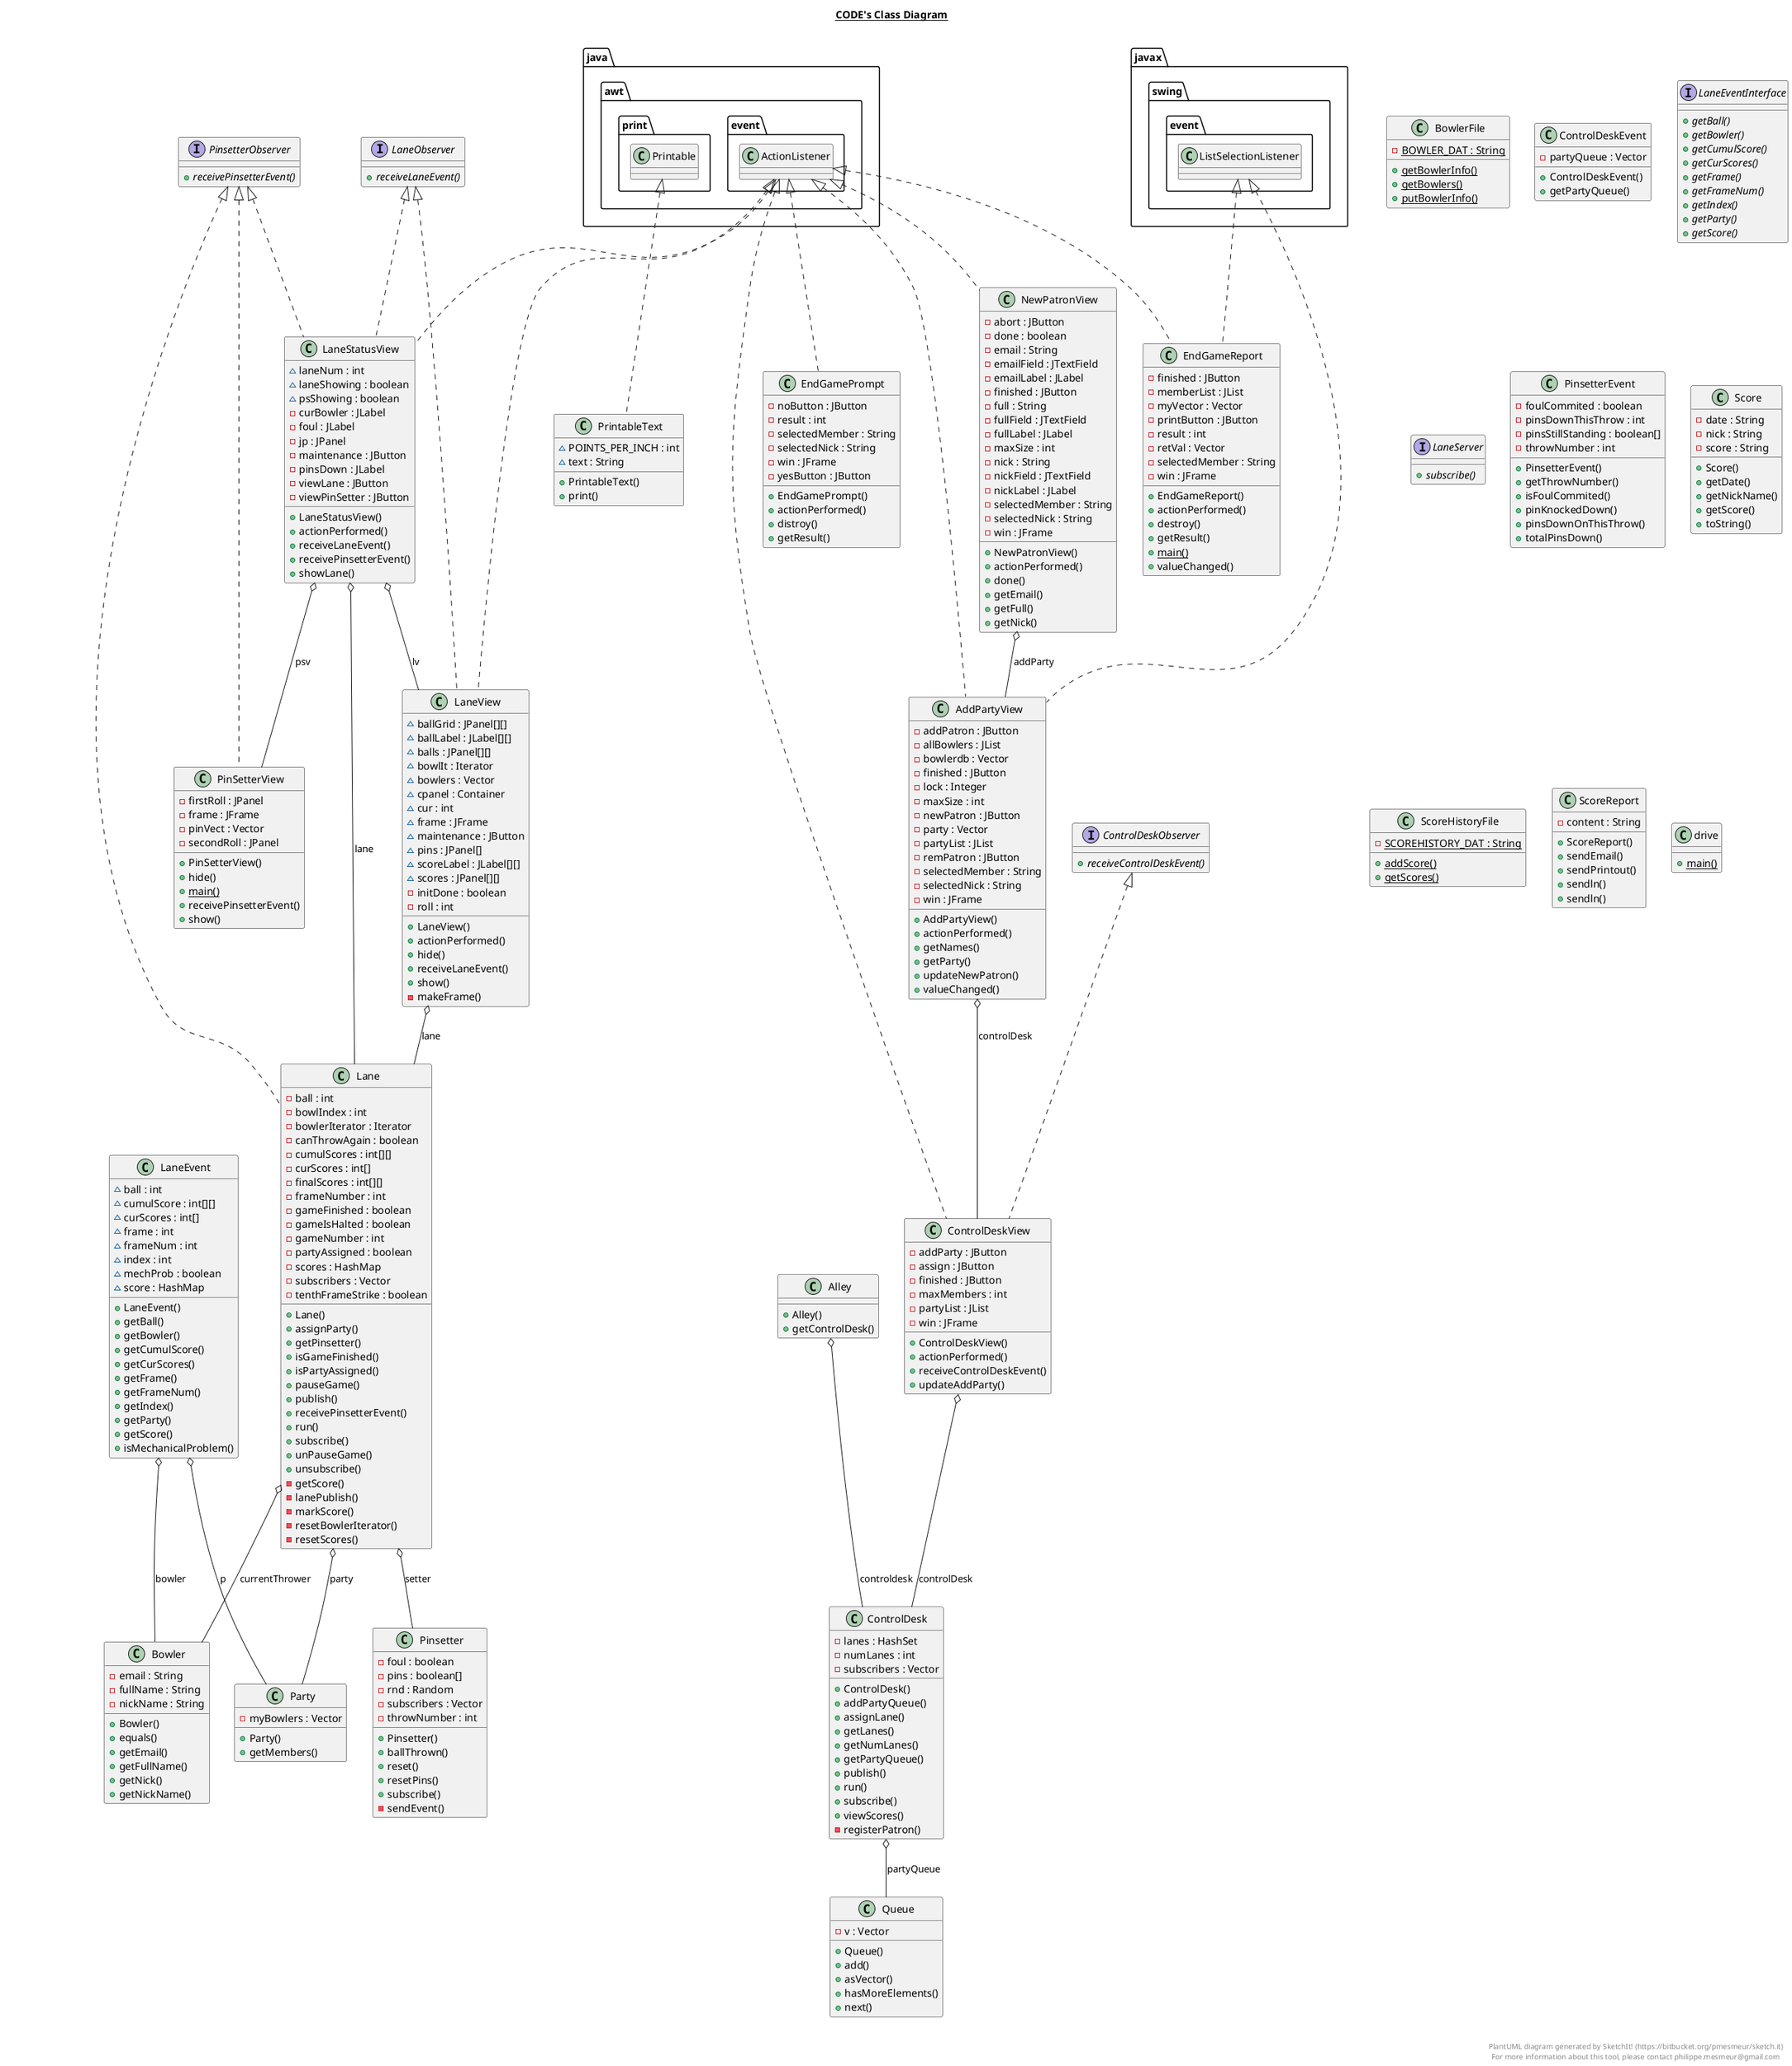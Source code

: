 @startuml

title __CODE's Class Diagram__\n

    class AddPartyView {
        - addPatron : JButton
        - allBowlers : JList
        - bowlerdb : Vector
        - finished : JButton
        - lock : Integer
        - maxSize : int
        - newPatron : JButton
        - party : Vector
        - partyList : JList
        - remPatron : JButton
        - selectedMember : String
        - selectedNick : String
        - win : JFrame
        + AddPartyView()
        + actionPerformed()
        + getNames()
        + getParty()
        + updateNewPatron()
        + valueChanged()
    }

    class Alley {
        + Alley()
        + getControlDesk()
    }

    class Bowler {
        - email : String
        - fullName : String
        - nickName : String
        + Bowler()
        + equals()
        + getEmail()
        + getFullName()
        + getNick()
        + getNickName()
    }

    class BowlerFile {
        {static} - BOWLER_DAT : String
        {static} + getBowlerInfo()
        {static} + getBowlers()
        {static} + putBowlerInfo()
    }

    class ControlDesk {
        - lanes : HashSet
        - numLanes : int
        - subscribers : Vector
        + ControlDesk()
        + addPartyQueue()
        + assignLane()
        + getLanes()
        + getNumLanes()
        + getPartyQueue()
        + publish()
        + run()
        + subscribe()
        + viewScores()
        - registerPatron()
    }


    class ControlDeskEvent {
        - partyQueue : Vector
        + ControlDeskEvent()
        + getPartyQueue()
    }


    interface ControlDeskObserver {
        {abstract} + receiveControlDeskEvent()
    }


    class ControlDeskView {
        - addParty : JButton
        - assign : JButton
        - finished : JButton
        - maxMembers : int
        - partyList : JList
        - win : JFrame
        + ControlDeskView()
        + actionPerformed()
        + receiveControlDeskEvent()
        + updateAddParty()
    }


    class EndGamePrompt {
        - noButton : JButton
        - result : int
        - selectedMember : String
        - selectedNick : String
        - win : JFrame
        - yesButton : JButton
        + EndGamePrompt()
        + actionPerformed()
        + distroy()
        + getResult()
    }


    class EndGameReport {
        - finished : JButton
        - memberList : JList
        - myVector : Vector
        - printButton : JButton
        - result : int
        - retVal : Vector
        - selectedMember : String
        - win : JFrame
        + EndGameReport()
        + actionPerformed()
        + destroy()
        + getResult()
        {static} + main()
        + valueChanged()
    }


    class Lane {
        - ball : int
        - bowlIndex : int
        - bowlerIterator : Iterator
        - canThrowAgain : boolean
        - cumulScores : int[][]
        - curScores : int[]
        - finalScores : int[][]
        - frameNumber : int
        - gameFinished : boolean
        - gameIsHalted : boolean
        - gameNumber : int
        - partyAssigned : boolean
        - scores : HashMap
        - subscribers : Vector
        - tenthFrameStrike : boolean
        + Lane()
        + assignParty()
        + getPinsetter()
        + isGameFinished()
        + isPartyAssigned()
        + pauseGame()
        + publish()
        + receivePinsetterEvent()
        + run()
        + subscribe()
        + unPauseGame()
        + unsubscribe()
        - getScore()
        - lanePublish()
        - markScore()
        - resetBowlerIterator()
        - resetScores()
    }


    class LaneEvent {
        ~ ball : int
        ~ cumulScore : int[][]
        ~ curScores : int[]
        ~ frame : int
        ~ frameNum : int
        ~ index : int
        ~ mechProb : boolean
        ~ score : HashMap
        + LaneEvent()
        + getBall()
        + getBowler()
        + getCumulScore()
        + getCurScores()
        + getFrame()
        + getFrameNum()
        + getIndex()
        + getParty()
        + getScore()
        + isMechanicalProblem()
    }


    interface LaneEventInterface {
        {abstract} + getBall()
        {abstract} + getBowler()
        {abstract} + getCumulScore()
        {abstract} + getCurScores()
        {abstract} + getFrame()
        {abstract} + getFrameNum()
        {abstract} + getIndex()
        {abstract} + getParty()
        {abstract} + getScore()
    }


    interface LaneObserver {
        {abstract} + receiveLaneEvent()
    }
  

    interface LaneServer {
        {abstract} + subscribe()
    }


    class LaneStatusView {
        ~ laneNum : int
        ~ laneShowing : boolean
        ~ psShowing : boolean
        - curBowler : JLabel
        - foul : JLabel
        - jp : JPanel
        - maintenance : JButton
        - pinsDown : JLabel
        - viewLane : JButton
        - viewPinSetter : JButton
        + LaneStatusView()
        + actionPerformed()
        + receiveLaneEvent()
        + receivePinsetterEvent()
        + showLane()
    }

    class LaneView {
        ~ ballGrid : JPanel[][]
        ~ ballLabel : JLabel[][]
        ~ balls : JPanel[][]
        ~ bowlIt : Iterator
        ~ bowlers : Vector
        ~ cpanel : Container
        ~ cur : int
        ~ frame : JFrame
        ~ maintenance : JButton
        ~ pins : JPanel[]
        ~ scoreLabel : JLabel[][]
        ~ scores : JPanel[][]
        - initDone : boolean
        - roll : int
        + LaneView()
        + actionPerformed()
        + hide()
        + receiveLaneEvent()
        + show()
        - makeFrame()
    }


    class NewPatronView {
        - abort : JButton
        - done : boolean
        - email : String
        - emailField : JTextField
        - emailLabel : JLabel
        - finished : JButton
        - full : String
        - fullField : JTextField
        - fullLabel : JLabel
        - maxSize : int
        - nick : String
        - nickField : JTextField
        - nickLabel : JLabel
        - selectedMember : String
        - selectedNick : String
        - win : JFrame
        + NewPatronView()
        + actionPerformed()
        + done()
        + getEmail()
        + getFull()
        + getNick()
    }

    class Party {
        - myBowlers : Vector
        + Party()
        + getMembers()
    }

    class PinSetterView {
        - firstRoll : JPanel
        - frame : JFrame
        - pinVect : Vector
        - secondRoll : JPanel
        + PinSetterView()
        + hide()
        {static} + main()
        + receivePinsetterEvent()
        + show()
    }

    class Pinsetter {
        - foul : boolean
        - pins : boolean[]
        - rnd : Random
        - subscribers : Vector
        - throwNumber : int
        + Pinsetter()
        + ballThrown()
        + reset()
        + resetPins()
        + subscribe()
        - sendEvent()
    }

    class PinsetterEvent {
        - foulCommited : boolean
        - pinsDownThisThrow : int
        - pinsStillStanding : boolean[]
        - throwNumber : int
        + PinsetterEvent()
        + getThrowNumber()
        + isFoulCommited()
        + pinKnockedDown()
        + pinsDownOnThisThrow()
        + totalPinsDown()
    }

    interface PinsetterObserver {
        {abstract} + receivePinsetterEvent()
    }

    class PrintableText {
        ~ POINTS_PER_INCH : int
        ~ text : String
        + PrintableText()
        + print()
    }
    class Queue {
        - v : Vector
        + Queue()
        + add()
        + asVector()
        + hasMoreElements()
        + next()
    }
  

    class Score {
        - date : String
        - nick : String
        - score : String
        + Score()
        + getDate()
        + getNickName()
        + getScore()
        + toString()
    }

    class ScoreHistoryFile {
        {static} - SCOREHISTORY_DAT : String
        {static} + addScore()
        {static} + getScores()
    }

    class ScoreReport {
        - content : String
        + ScoreReport()
        + sendEmail()
        + sendPrintout()
        + sendln()
        + sendln()
    }

    class drive {
        {static} + main()
    }


  AddPartyView .up.|> java.awt.event.ActionListener
  AddPartyView .up.|> javax.swing.event.ListSelectionListener
  AddPartyView o-- ControlDeskView : controlDesk
  Alley o-- ControlDesk : controldesk
  ControlDesk o-- Queue : partyQueue
  ControlDeskView .up.|> ControlDeskObserver
  ControlDeskView .up.|> java.awt.event.ActionListener
  ControlDeskView o-- ControlDesk : controlDesk
  EndGamePrompt .up.|> java.awt.event.ActionListener
  EndGameReport .up.|> java.awt.event.ActionListener
  EndGameReport .up.|> javax.swing.event.ListSelectionListener
  Lane .up.|> PinsetterObserver
  Lane o-- Bowler : currentThrower
  Lane o-- Party : party
  Lane o-- Pinsetter : setter
  LaneEvent o-- Bowler : bowler
  LaneEvent o-- Party : p
  LaneStatusView .up.|> LaneObserver
  LaneStatusView .up.|> PinsetterObserver
  LaneStatusView .up.|> java.awt.event.ActionListener
  LaneStatusView o-- Lane : lane
  LaneStatusView o-- LaneView : lv
  LaneStatusView o-- PinSetterView : psv
  LaneView .up.|> LaneObserver
  LaneView .up.|> java.awt.event.ActionListener
  LaneView o-- Lane : lane
  NewPatronView .up.|> java.awt.event.ActionListener
  NewPatronView o-- AddPartyView : addParty
  PinSetterView .up.|> PinsetterObserver
  PrintableText .up.|> java.awt.print.Printable


right footer


PlantUML diagram generated by SketchIt! (https://bitbucket.org/pmesmeur/sketch.it)
For more information about this tool, please contact philippe.mesmeur@gmail.com
endfooter

@enduml
